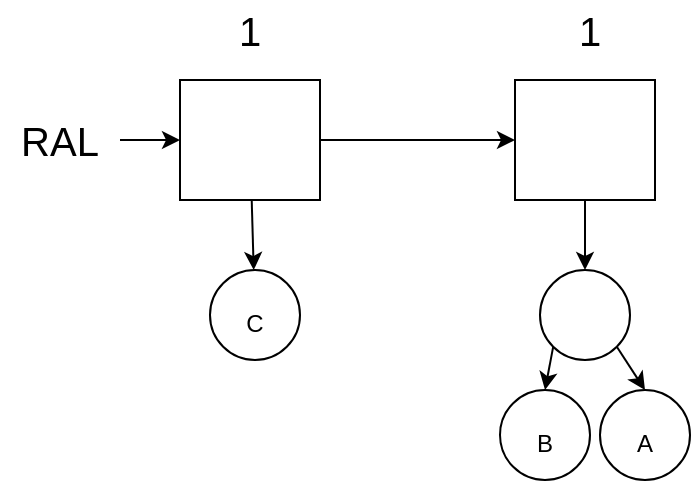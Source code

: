 <mxfile version="16.4.0" type="device"><diagram id="QcZmb7eFFJxZ3x-xjz1x" name="Page-1"><mxGraphModel dx="782" dy="539" grid="1" gridSize="10" guides="1" tooltips="1" connect="1" arrows="1" fold="1" page="1" pageScale="1" pageWidth="850" pageHeight="1100" math="0" shadow="0"><root><mxCell id="0"/><mxCell id="1" parent="0"/><mxCell id="-DS1Y1ChxDshjBo23wWi-64" value="" style="edgeStyle=none;rounded=0;orthogonalLoop=1;jettySize=auto;html=1;fontSize=12;" parent="1" source="-DS1Y1ChxDshjBo23wWi-3" target="-DS1Y1ChxDshjBo23wWi-63" edge="1"><mxGeometry relative="1" as="geometry"/></mxCell><mxCell id="-DS1Y1ChxDshjBo23wWi-69" value="" style="edgeStyle=none;rounded=0;orthogonalLoop=1;jettySize=auto;html=1;fontSize=12;" parent="1" source="-DS1Y1ChxDshjBo23wWi-3" target="-DS1Y1ChxDshjBo23wWi-4" edge="1"><mxGeometry relative="1" as="geometry"/></mxCell><mxCell id="-DS1Y1ChxDshjBo23wWi-3" value="" style="rounded=0;whiteSpace=wrap;html=1;fontSize=20;" parent="1" vertex="1"><mxGeometry x="130" y="130" width="70" height="60" as="geometry"/></mxCell><mxCell id="-DS1Y1ChxDshjBo23wWi-89" style="edgeStyle=none;rounded=0;orthogonalLoop=1;jettySize=auto;html=1;exitX=0.5;exitY=1;exitDx=0;exitDy=0;entryX=0.5;entryY=0;entryDx=0;entryDy=0;fontSize=12;" parent="1" source="-DS1Y1ChxDshjBo23wWi-4" target="-DS1Y1ChxDshjBo23wWi-86" edge="1"><mxGeometry relative="1" as="geometry"/></mxCell><mxCell id="-DS1Y1ChxDshjBo23wWi-4" value="" style="rounded=0;whiteSpace=wrap;html=1;fontSize=20;" parent="1" vertex="1"><mxGeometry x="297.5" y="130" width="70" height="60" as="geometry"/></mxCell><mxCell id="-DS1Y1ChxDshjBo23wWi-8" value="1" style="text;html=1;strokeColor=none;fillColor=none;align=center;verticalAlign=middle;whiteSpace=wrap;rounded=0;fontSize=20;" parent="1" vertex="1"><mxGeometry x="305" y="90" width="60" height="30" as="geometry"/></mxCell><mxCell id="-DS1Y1ChxDshjBo23wWi-9" value="1" style="text;html=1;strokeColor=none;fillColor=none;align=center;verticalAlign=middle;whiteSpace=wrap;rounded=0;fontSize=20;" parent="1" vertex="1"><mxGeometry x="135" y="90" width="60" height="30" as="geometry"/></mxCell><mxCell id="-DS1Y1ChxDshjBo23wWi-63" value="&lt;font style=&quot;font-size: 12px&quot;&gt;C&lt;/font&gt;" style="ellipse;whiteSpace=wrap;html=1;aspect=fixed;fontSize=20;" parent="1" vertex="1"><mxGeometry x="145" y="225" width="45" height="45" as="geometry"/></mxCell><mxCell id="-DS1Y1ChxDshjBo23wWi-68" style="edgeStyle=none;rounded=0;orthogonalLoop=1;jettySize=auto;html=1;exitX=1;exitY=0.5;exitDx=0;exitDy=0;entryX=0;entryY=0.5;entryDx=0;entryDy=0;fontSize=12;" parent="1" source="-DS1Y1ChxDshjBo23wWi-67" target="-DS1Y1ChxDshjBo23wWi-3" edge="1"><mxGeometry relative="1" as="geometry"/></mxCell><mxCell id="-DS1Y1ChxDshjBo23wWi-67" value="RAL" style="text;html=1;strokeColor=none;fillColor=none;align=center;verticalAlign=middle;whiteSpace=wrap;rounded=0;fontSize=20;" parent="1" vertex="1"><mxGeometry x="40" y="145" width="60" height="30" as="geometry"/></mxCell><mxCell id="-DS1Y1ChxDshjBo23wWi-84" style="edgeStyle=none;rounded=0;orthogonalLoop=1;jettySize=auto;html=1;exitX=0;exitY=1;exitDx=0;exitDy=0;entryX=0.5;entryY=0;entryDx=0;entryDy=0;fontSize=12;" parent="1" source="-DS1Y1ChxDshjBo23wWi-86" target="-DS1Y1ChxDshjBo23wWi-87" edge="1"><mxGeometry relative="1" as="geometry"/></mxCell><mxCell id="-DS1Y1ChxDshjBo23wWi-85" style="edgeStyle=none;rounded=0;orthogonalLoop=1;jettySize=auto;html=1;exitX=1;exitY=1;exitDx=0;exitDy=0;entryX=0.5;entryY=0;entryDx=0;entryDy=0;fontSize=12;" parent="1" source="-DS1Y1ChxDshjBo23wWi-86" target="-DS1Y1ChxDshjBo23wWi-88" edge="1"><mxGeometry relative="1" as="geometry"/></mxCell><mxCell id="-DS1Y1ChxDshjBo23wWi-86" value="" style="ellipse;whiteSpace=wrap;html=1;aspect=fixed;fontSize=20;" parent="1" vertex="1"><mxGeometry x="310" y="225" width="45" height="45" as="geometry"/></mxCell><mxCell id="-DS1Y1ChxDshjBo23wWi-87" value="&lt;font style=&quot;font-size: 12px&quot;&gt;B&lt;/font&gt;" style="ellipse;whiteSpace=wrap;html=1;aspect=fixed;fontSize=20;" parent="1" vertex="1"><mxGeometry x="290" y="285" width="45" height="45" as="geometry"/></mxCell><mxCell id="-DS1Y1ChxDshjBo23wWi-88" value="&lt;font style=&quot;font-size: 12px&quot;&gt;A&lt;/font&gt;" style="ellipse;whiteSpace=wrap;html=1;aspect=fixed;fontSize=20;" parent="1" vertex="1"><mxGeometry x="340" y="285" width="45" height="45" as="geometry"/></mxCell></root></mxGraphModel></diagram></mxfile>